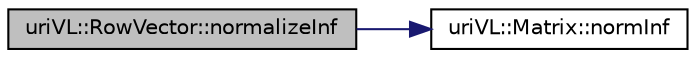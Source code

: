 digraph "uriVL::RowVector::normalizeInf"
{
  edge [fontname="Helvetica",fontsize="10",labelfontname="Helvetica",labelfontsize="10"];
  node [fontname="Helvetica",fontsize="10",shape=record];
  rankdir="LR";
  Node1 [label="uriVL::RowVector::normalizeInf",height=0.2,width=0.4,color="black", fillcolor="grey75", style="filled", fontcolor="black"];
  Node1 -> Node2 [color="midnightblue",fontsize="10",style="solid",fontname="Helvetica"];
  Node2 [label="uriVL::Matrix::normInf",height=0.2,width=0.4,color="black", fillcolor="white", style="filled",URL="$classuriVL_1_1Matrix.html#a8194d92c426241ee110ef7a3e596d0fa",tooltip="This function returns a double corresponding to the \"Infinity\" norm of the Matrix this..."];
}

